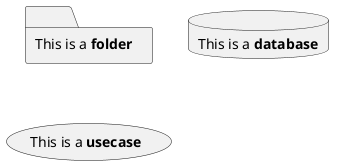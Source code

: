 @startuml
folder folder [
This is a <b>folder]

database database [
This is a <b>database]

usecase usecase [
This is a <b>usecase]

@enduml